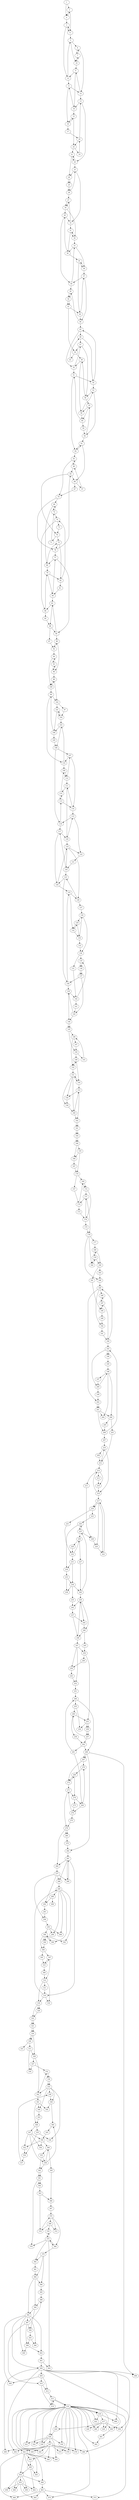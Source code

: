 // The Round Graph
digraph DFS {
	1 -> 2
	2 -> 4
	4 -> 3
	3 -> 6
	6 -> 5
	5 -> 8
	8 -> 7
	7 -> 10
	10 -> 9
	9 -> 12
	12 -> 11
	11 -> 14
	14 -> 13
	13 -> 16
	16 -> 15
	15 -> 18
	18 -> 17
	17 -> 20
	20 -> 22
	22 -> 21
	21 -> 24
	24 -> 23
	23 -> 26
	26 -> 25
	25 -> 28
	28 -> 27
	27 -> 30
	30 -> 29
	29 -> 32
	32 -> 31
	31 -> 34
	34 -> 33
	33 -> 36
	36 -> 35
	35 -> 38
	38 -> 37
	37 -> 40
	40 -> 39
	39 -> 42
	42 -> 41
	41 -> 44
	44 -> 46
	46 -> 45
	45 -> 48
	48 -> 47
	47 -> 50
	50 -> 49
	49 -> 52
	52 -> 51
	51 -> 54
	54 -> 53
	53 -> 56
	56 -> 55
	55 -> 58
	58 -> 60
	60 -> 59
	59 -> 62
	62 -> 61
	61 -> 64
	64 -> 63
	63 -> 66
	66 -> 65
	65 -> 68
	68 -> 67
	67 -> 70
	70 -> 69
	69 -> 72
	72 -> 74
	74 -> 73
	73 -> 76
	76 -> 75
	75 -> 78
	78 -> 77
	77 -> 80
	80 -> 79
	79 -> 82
	82 -> 81
	81 -> 84
	84 -> 83
	83 -> 86
	86 -> 85
	85 -> 88
	88 -> 90
	90 -> 89
	89 -> 92
	92 -> 94
	94 -> 93
	93 -> 96
	96 -> 98
	98 -> 100
	100 -> 99
	99 -> 102
	102 -> 101
	101 -> 104
	104 -> 103
	103 -> 106
	106 -> 105
	105 -> 108
	108 -> 107
	107 -> 110
	110 -> 109
	109 -> 112
	112 -> 111
	111 -> 114
	114 -> 113
	113 -> 116
	116 -> 115
	115 -> 118
	118 -> 117
	117 -> 120
	120 -> 119
	119 -> 122
	119 -> 124
	124 -> 123
	123 -> 126
	126 -> 125
	125 -> 128
	128 -> 127
	127 -> 130
	130 -> 129
	129 -> 132
	132 -> 134
	134 -> 133
	133 -> 136
	136 -> 135
	135 -> 138
	138 -> 137
	137 -> 140
	140 -> 139
	139 -> 142
	142 -> 141
	141 -> 144
	144 -> 146
	146 -> 145
	145 -> 148
	148 -> 147
	147 -> 150
	150 -> 149
	149 -> 152
	152 -> 151
	151 -> 154
	154 -> 153
	153 -> 156
	156 -> 158
	158 -> 160
	160 -> 162
	162 -> 161
	161 -> 164
	164 -> 166
	166 -> 168
	168 -> 167
	167 -> 170
	170 -> 169
	169 -> 172
	172 -> 171
	171 -> 174
	174 -> 173
	173 -> 176
	176 -> 175
	175 -> 178
	178 -> 177
	177 -> 180
	180 -> 179
	179 -> 182
	179 -> 184
	184 -> 183
	183 -> 186
	186 -> 185
	185 -> 188
	188 -> 187
	187 -> 190
	190 -> 189
	189 -> 192
	192 -> 191
	191 -> 194
	194 -> 193
	193 -> 196
	196 -> 195
	195 -> 198
	198 -> 197
	197 -> 200
	200 -> 199
	199 -> 202
	202 -> 201
	201 -> 204
	201 -> 206
	206 -> 205
	205 -> 208
	208 -> 207
	207 -> 210
	210 -> 209
	209 -> 212
	212 -> 214
	214 -> 213
	213 -> 216
	216 -> 218
	218 -> 217
	217 -> 220
	217 -> 222
	217 -> 224
	224 -> 223
	223 -> 226
	226 -> 225
	225 -> 228
	225 -> 230
	230 -> 229
	229 -> 232
	232 -> 231
	231 -> 234
	231 -> 236
	236 -> 238
	236 -> 240
	240 -> 239
	239 -> 242
	239 -> 244
	244 -> 246
	246 -> 248
	248 -> 247
	247 -> 250
	247 -> 252
	247 -> 254
	254 -> 253
	253 -> 256
	253 -> 258
	258 -> 257
	257 -> 260
	260 -> 259
	259 -> 262
	262 -> 261
	261 -> 264
	261 -> 266
	266 -> 268
	268 -> 267
	267 -> 270
	270 -> 269
	269 -> 272
	272 -> 271
	271 -> 274
	274 -> 273
	273 -> 276
	276 -> 275
	275 -> 278
	278 -> 280
	280 -> 279
	279 -> 282
	282 -> 281
	281 -> 284
	281 -> 286
	281 -> 288
	288 -> 290
	290 -> 289
	289 -> 292
	292 -> 291
	291 -> 294
	294 -> 293
	293 -> 296
	293 -> 298
	293 -> 300
	300 -> 302
	300 -> 304
	300 -> 306
	300 -> 308
	308 -> 307
	307 -> 310
	310 -> 309
	309 -> 312
	312 -> 311
	311 -> 314
	314 -> 316
	314 -> 318
	318 -> 320
	320 -> 322
	322 -> 321
	321 -> 324
	324 -> 326
	324 -> 328
	328 -> 327
	327 -> 330
	327 -> 332
	332 -> 334
	334 -> 333
	333 -> 336
	333 -> 338
	333 -> 340
	333 -> 342
	342 -> 341
	341 -> 344
	341 -> 346
	341 -> 348
	348 -> 347
	347 -> 350
	347 -> 352
	352 -> 354
	347 -> 356
	347 -> 358
	358 -> 360
	358 -> 362
	362 -> 361
	361 -> 364
	358 -> 366
	366 -> 365
	365 -> 368
	368 -> 367
	367 -> 370
	370 -> 369
	369 -> 372
	369 -> 374
	369 -> 376
	376 -> 375
	375 -> 378
	375 -> 380
	380 -> 379
	379 -> 382
	379 -> 384
	379 -> 386
	386 -> 385
	385 -> 388
	388 -> 390
	390 -> 392
	390 -> 394
	394 -> 393
	393 -> 396
	393 -> 398
	398 -> 400
	398 -> 402
	402 -> 401
	401 -> 404
	401 -> 406
	406 -> 405
	405 -> 408
	405 -> 410
	405 -> 412
	412 -> 411
	411 -> 414
	411 -> 416
	416 -> 418
	416 -> 420
	416 -> 422
	416 -> 424
	416 -> 426
	416 -> 428
	416 -> 430
	416 -> 432
	416 -> 434
	416 -> 436
	416 -> 438
	416 -> 440
	416 -> 442
	442 -> 444
	442 -> 446
	442 -> 448
	442 -> 450
	442 -> 452
	442 -> 454
	454 -> 453
	453 -> 456
	453 -> 458
	453 -> 460
	453 -> 462
	453 -> 464
	442 -> 466
	442 -> 468
	416 -> 470
	416 -> 472
	416 -> 474
	416 -> 476
	416 -> 478
	416 -> 480
	416 -> 482
	416 -> 484
	406 -> 486
	406 -> 488
	406 -> 490
	406 -> 492
	406 -> 494
	406 -> 496
	289 -> 498
	1 -> 4
	4 -> 2
	2 -> 6
	6 -> 3
	3 -> 12
	12 -> 5
	5 -> 10
	10 -> 7
	7 -> 8
	8 -> 14
	14 -> 9
	9 -> 16
	16 -> 11
	11 -> 18
	18 -> 15
	15 -> 22
	22 -> 19
	19 -> 20
	20 -> 13
	13 -> 24
	24 -> 21
	21 -> 26
	26 -> 25
	25 -> 28
	28 -> 23
	23 -> 32
	32 -> 27
	27 -> 30
	30 -> 34
	34 -> 31
	31 -> 36
	36 -> 29
	29 -> 40
	40 -> 33
	33 -> 38
	38 -> 35
	35 -> 44
	44 -> 37
	37 -> 46
	46 -> 39
	39 -> 42
	42 -> 41
	41 -> 50
	50 -> 43
	43 -> 48
	48 -> 54
	54 -> 45
	45 -> 52
	52 -> 47
	47 -> 56
	56 -> 49
	49 -> 58
	58 -> 53
	53 -> 62
	62 -> 55
	55 -> 60
	60 -> 51
	51 -> 64
	64 -> 61
	61 -> 68
	68 -> 57
	57 -> 66
	66 -> 63
	63 -> 70
	70 -> 78
	78 -> 65
	65 -> 76
	76 -> 71
	71 -> 72
	72 -> 69
	69 -> 80
	80 -> 75
	75 -> 82
	82 -> 74
	74 -> 86
	86 -> 79
	79 -> 84
	84 -> 77
	77 -> 90
	90 -> 83
	83 -> 88
	88 -> 87
	87 -> 92
	92 -> 89
	89 -> 96
	96 -> 93
	93 -> 94
	94 -> 100
	100 -> 98
	98 -> 102
	102 -> 97
	97 -> 104
	104 -> 101
	101 -> 106
	106 -> 99
	99 -> 110
	110 -> 103
	103 -> 108
	108 -> 118
	118 -> 113
	113 -> 114
	114 -> 109
	109 -> 112
	112 -> 107
	107 -> 116
	116 -> 111
	111 -> 120
	120 -> 115
	115 -> 122
	122 -> 121
	121 -> 124
	124 -> 117
	117 -> 126
	126 -> 119
	119 -> 128
	128 -> 123
	123 -> 140
	140 -> 125
	125 -> 132
	132 -> 129
	129 -> 134
	134 -> 130
	130 -> 136
	136 -> 131
	131 -> 142
	142 -> 135
	135 -> 138
	138 -> 137
	137 -> 144
	144 -> 139
	139 -> 146
	146 -> 145
	145 -> 150
	150 -> 143
	143 -> 148
	148 -> 152
	152 -> 149
	149 -> 154
	154 -> 151
	151 -> 156
	151 -> 158
	151 -> 160
	160 -> 153
	153 -> 162
	162 -> 161
	161 -> 164
	164 -> 166
	166 -> 155
	155 -> 168
	155 -> 170
	170 -> 157
	157 -> 174
	174 -> 169
	169 -> 172
	172 -> 176
	176 -> 171
	171 -> 178
	178 -> 182
	182 -> 179
	179 -> 180
	180 -> 184
	184 -> 181
	181 -> 190
	190 -> 187
	187 -> 188
	187 -> 194
	194 -> 185
	185 -> 192
	185 -> 202
	202 -> 201
	201 -> 208
	208 -> 193
	193 -> 196
	193 -> 200
	200 -> 198
	198 -> 204
	198 -> 206
	206 -> 203
	203 -> 212
	212 -> 210
	210 -> 218
	218 -> 214
	214 -> 211
	211 -> 228
	228 -> 220
	220 -> 222
	222 -> 217
	217 -> 224
	224 -> 221
	221 -> 232
	232 -> 230
	230 -> 227
	227 -> 240
	240 -> 225
	225 -> 226
	226 -> 234
	234 -> 233
	233 -> 236
	236 -> 235
	235 -> 242
	242 -> 237
	237 -> 244
	237 -> 248
	248 -> 239
	239 -> 246
	246 -> 245
	245 -> 254
	254 -> 249
	249 -> 250
	250 -> 243
	243 -> 252
	252 -> 251
	251 -> 266
	266 -> 255
	255 -> 256
	255 -> 260
	260 -> 253
	253 -> 258
	258 -> 257
	257 -> 262
	262 -> 268
	268 -> 267
	267 -> 272
	272 -> 269
	269 -> 274
	274 -> 264
	264 -> 270
	264 -> 276
	276 -> 271
	271 -> 278
	278 -> 280
	278 -> 284
	284 -> 277
	277 -> 286
	286 -> 281
	281 -> 314
	314 -> 290
	290 -> 296
	290 -> 298
	290 -> 302
	290 -> 306
	306 -> 300
	300 -> 304
	304 -> 308
	308 -> 305
	305 -> 310
	310 -> 307
	307 -> 312
	312 -> 316
	312 -> 318
	318 -> 320
	318 -> 322
	322 -> 321
	321 -> 324
	324 -> 326
	326 -> 313
	313 -> 328
	328 -> 342
	342 -> 332
	332 -> 334
	334 -> 333
	333 -> 346
	346 -> 343
	343 -> 348
	348 -> 335
	335 -> 336
	335 -> 354
	354 -> 337
	337 -> 338
	338 -> 340
	340 -> 344
	340 -> 360
	360 -> 345
	345 -> 350
	350 -> 352
	350 -> 356
	350 -> 366
	366 -> 355
	355 -> 358
	355 -> 362
	362 -> 361
	361 -> 364
	364 -> 363
	363 -> 368
	363 -> 374
	374 -> 370
	370 -> 372
	370 -> 380
	380 -> 375
	375 -> 376
	375 -> 382
	382 -> 381
	381 -> 384
	384 -> 386
	384 -> 390
	384 -> 392
	392 -> 387
	387 -> 388
	387 -> 394
	387 -> 398
	387 -> 410
	410 -> 412
	410 -> 414
	414 -> 411
	411 -> 416
	416 -> 418
	418 -> 417
	417 -> 420
	417 -> 424
	424 -> 428
	428 -> 427
	427 -> 438
	427 -> 440
	427 -> 442
	427 -> 446
	427 -> 452
	452 -> 448
	448 -> 450
	448 -> 454
	454 -> 456
	454 -> 458
	454 -> 460
	454 -> 466
	466 -> 463
	463 -> 464
	463 -> 468
	463 -> 470
	463 -> 472
	448 -> 462
	427 -> 474
	427 -> 476
	427 -> 478
	427 -> 486
	427 -> 490
	427 -> 492
	428 -> 430
	428 -> 432
	428 -> 434
	428 -> 436
	428 -> 444
	417 -> 426
	417 -> 480
	417 -> 484
	484 -> 481
	481 -> 482
	417 -> 494
	418 -> 422
	418 -> 488
	392 -> 396
	392 -> 400
	392 -> 402
	392 -> 406
	392 -> 408
	375 -> 404
	361 -> 378
	313 -> 330
	326 -> 323
	277 -> 288
	277 -> 292
	277 -> 294
	268 -> 282
	268 -> 496
	233 -> 238
	214 -> 216
	178 -> 186
}

